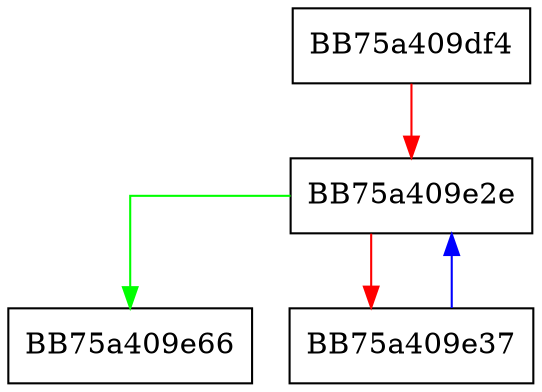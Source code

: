 digraph CDcState {
  node [shape="box"];
  graph [splines=ortho];
  BB75a409df4 -> BB75a409e2e [color="red"];
  BB75a409e2e -> BB75a409e66 [color="green"];
  BB75a409e2e -> BB75a409e37 [color="red"];
  BB75a409e37 -> BB75a409e2e [color="blue"];
}